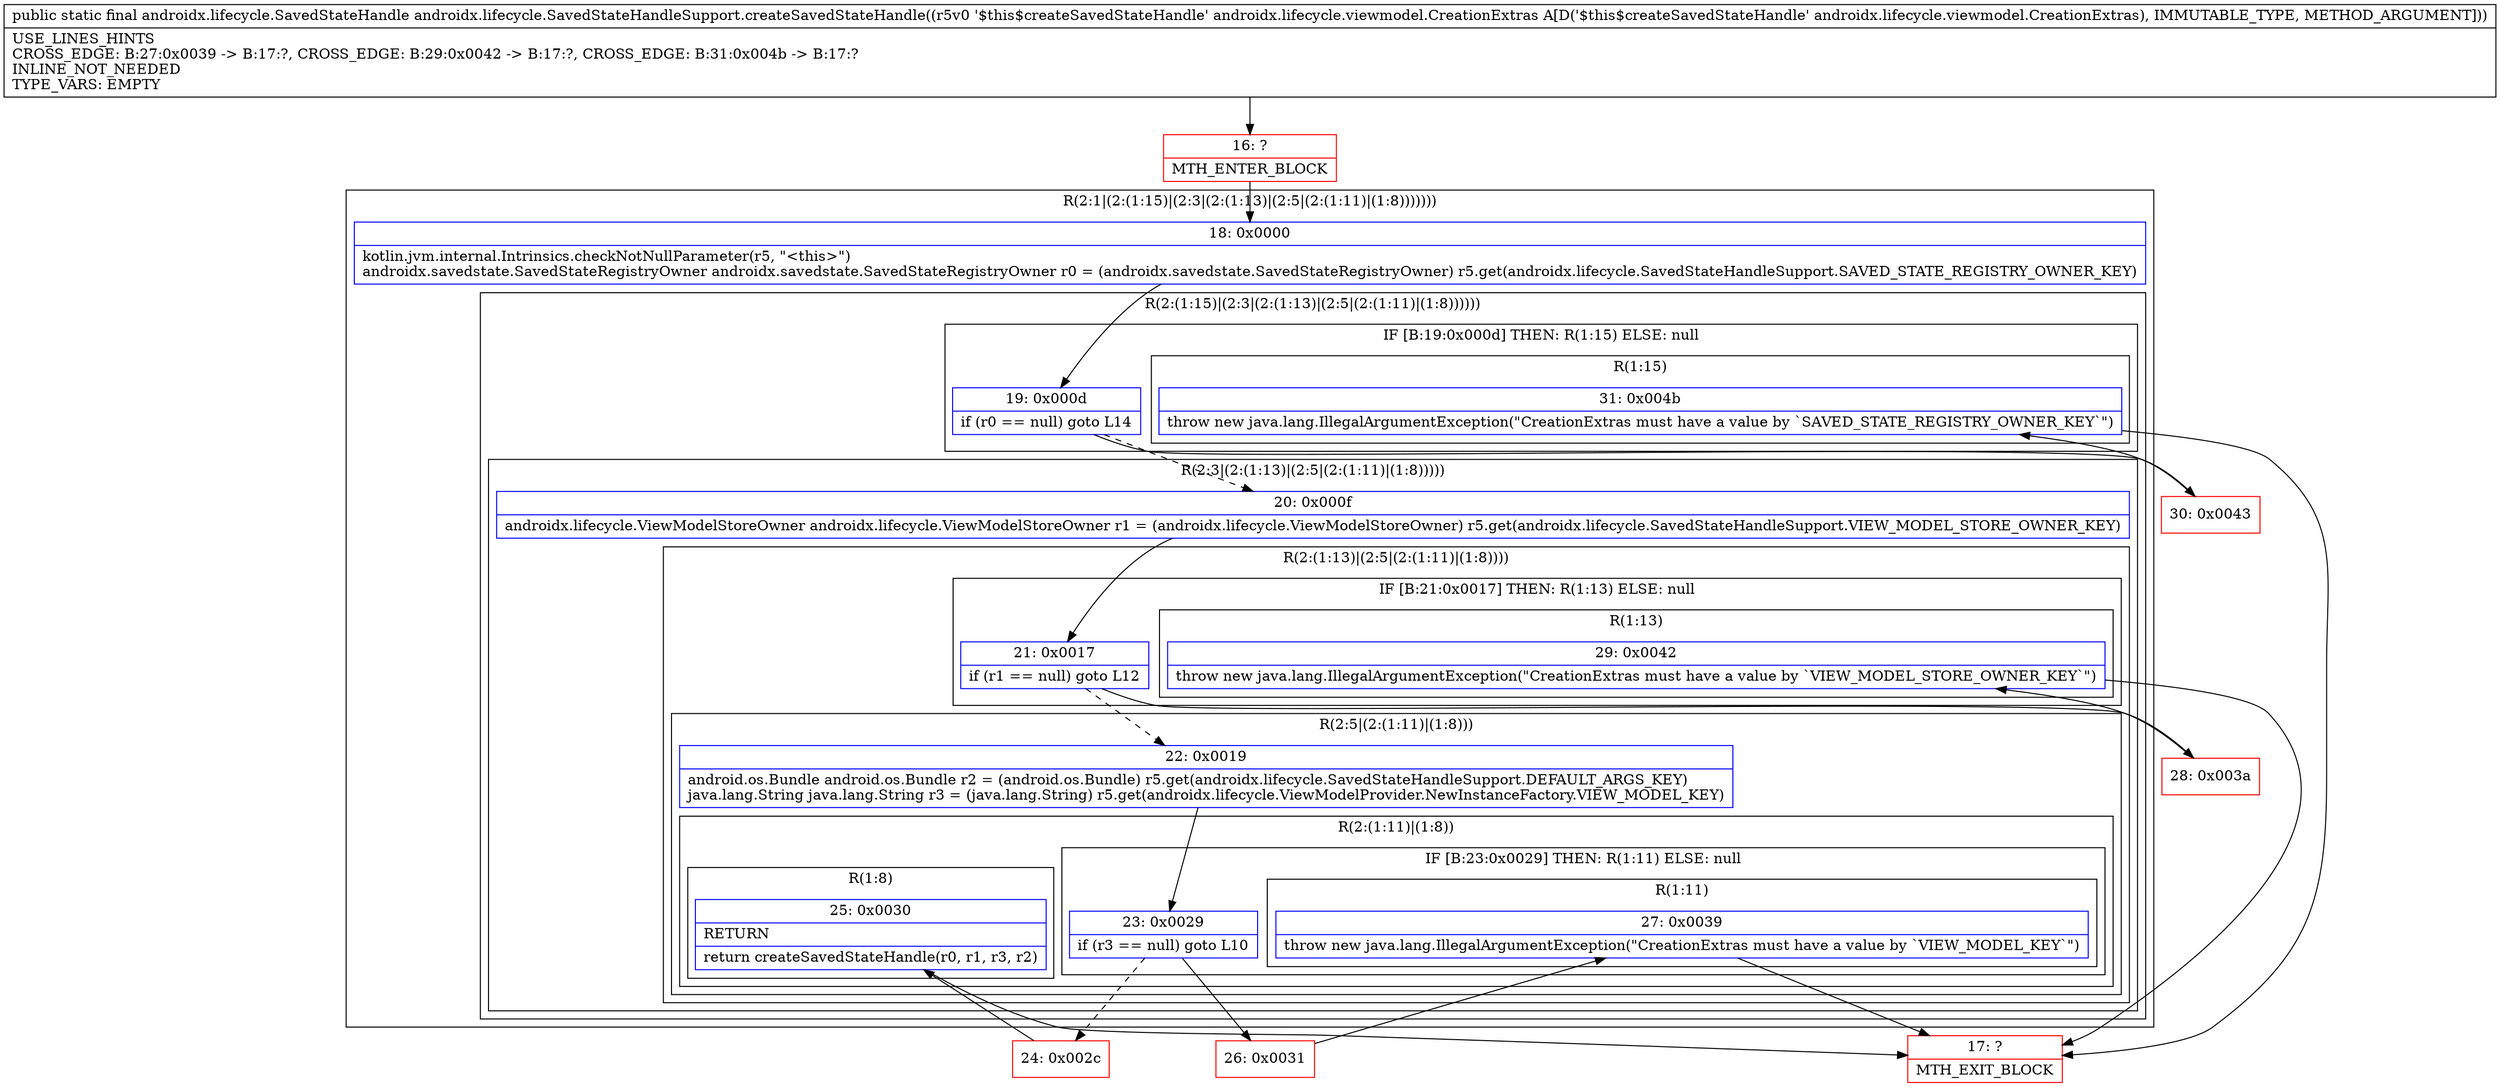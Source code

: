 digraph "CFG forandroidx.lifecycle.SavedStateHandleSupport.createSavedStateHandle(Landroidx\/lifecycle\/viewmodel\/CreationExtras;)Landroidx\/lifecycle\/SavedStateHandle;" {
subgraph cluster_Region_1519496420 {
label = "R(2:1|(2:(1:15)|(2:3|(2:(1:13)|(2:5|(2:(1:11)|(1:8)))))))";
node [shape=record,color=blue];
Node_18 [shape=record,label="{18\:\ 0x0000|kotlin.jvm.internal.Intrinsics.checkNotNullParameter(r5, \"\<this\>\")\landroidx.savedstate.SavedStateRegistryOwner androidx.savedstate.SavedStateRegistryOwner r0 = (androidx.savedstate.SavedStateRegistryOwner) r5.get(androidx.lifecycle.SavedStateHandleSupport.SAVED_STATE_REGISTRY_OWNER_KEY)\l}"];
subgraph cluster_Region_511945552 {
label = "R(2:(1:15)|(2:3|(2:(1:13)|(2:5|(2:(1:11)|(1:8))))))";
node [shape=record,color=blue];
subgraph cluster_IfRegion_1040956078 {
label = "IF [B:19:0x000d] THEN: R(1:15) ELSE: null";
node [shape=record,color=blue];
Node_19 [shape=record,label="{19\:\ 0x000d|if (r0 == null) goto L14\l}"];
subgraph cluster_Region_326969537 {
label = "R(1:15)";
node [shape=record,color=blue];
Node_31 [shape=record,label="{31\:\ 0x004b|throw new java.lang.IllegalArgumentException(\"CreationExtras must have a value by `SAVED_STATE_REGISTRY_OWNER_KEY`\")\l}"];
}
}
subgraph cluster_Region_270916566 {
label = "R(2:3|(2:(1:13)|(2:5|(2:(1:11)|(1:8)))))";
node [shape=record,color=blue];
Node_20 [shape=record,label="{20\:\ 0x000f|androidx.lifecycle.ViewModelStoreOwner androidx.lifecycle.ViewModelStoreOwner r1 = (androidx.lifecycle.ViewModelStoreOwner) r5.get(androidx.lifecycle.SavedStateHandleSupport.VIEW_MODEL_STORE_OWNER_KEY)\l}"];
subgraph cluster_Region_1074421735 {
label = "R(2:(1:13)|(2:5|(2:(1:11)|(1:8))))";
node [shape=record,color=blue];
subgraph cluster_IfRegion_1191490490 {
label = "IF [B:21:0x0017] THEN: R(1:13) ELSE: null";
node [shape=record,color=blue];
Node_21 [shape=record,label="{21\:\ 0x0017|if (r1 == null) goto L12\l}"];
subgraph cluster_Region_1226761027 {
label = "R(1:13)";
node [shape=record,color=blue];
Node_29 [shape=record,label="{29\:\ 0x0042|throw new java.lang.IllegalArgumentException(\"CreationExtras must have a value by `VIEW_MODEL_STORE_OWNER_KEY`\")\l}"];
}
}
subgraph cluster_Region_607760190 {
label = "R(2:5|(2:(1:11)|(1:8)))";
node [shape=record,color=blue];
Node_22 [shape=record,label="{22\:\ 0x0019|android.os.Bundle android.os.Bundle r2 = (android.os.Bundle) r5.get(androidx.lifecycle.SavedStateHandleSupport.DEFAULT_ARGS_KEY)\ljava.lang.String java.lang.String r3 = (java.lang.String) r5.get(androidx.lifecycle.ViewModelProvider.NewInstanceFactory.VIEW_MODEL_KEY)\l}"];
subgraph cluster_Region_1254361115 {
label = "R(2:(1:11)|(1:8))";
node [shape=record,color=blue];
subgraph cluster_IfRegion_114579585 {
label = "IF [B:23:0x0029] THEN: R(1:11) ELSE: null";
node [shape=record,color=blue];
Node_23 [shape=record,label="{23\:\ 0x0029|if (r3 == null) goto L10\l}"];
subgraph cluster_Region_805636770 {
label = "R(1:11)";
node [shape=record,color=blue];
Node_27 [shape=record,label="{27\:\ 0x0039|throw new java.lang.IllegalArgumentException(\"CreationExtras must have a value by `VIEW_MODEL_KEY`\")\l}"];
}
}
subgraph cluster_Region_2049641620 {
label = "R(1:8)";
node [shape=record,color=blue];
Node_25 [shape=record,label="{25\:\ 0x0030|RETURN\l|return createSavedStateHandle(r0, r1, r3, r2)\l}"];
}
}
}
}
}
}
}
Node_16 [shape=record,color=red,label="{16\:\ ?|MTH_ENTER_BLOCK\l}"];
Node_24 [shape=record,color=red,label="{24\:\ 0x002c}"];
Node_17 [shape=record,color=red,label="{17\:\ ?|MTH_EXIT_BLOCK\l}"];
Node_26 [shape=record,color=red,label="{26\:\ 0x0031}"];
Node_28 [shape=record,color=red,label="{28\:\ 0x003a}"];
Node_30 [shape=record,color=red,label="{30\:\ 0x0043}"];
MethodNode[shape=record,label="{public static final androidx.lifecycle.SavedStateHandle androidx.lifecycle.SavedStateHandleSupport.createSavedStateHandle((r5v0 '$this$createSavedStateHandle' androidx.lifecycle.viewmodel.CreationExtras A[D('$this$createSavedStateHandle' androidx.lifecycle.viewmodel.CreationExtras), IMMUTABLE_TYPE, METHOD_ARGUMENT]))  | USE_LINES_HINTS\lCROSS_EDGE: B:27:0x0039 \-\> B:17:?, CROSS_EDGE: B:29:0x0042 \-\> B:17:?, CROSS_EDGE: B:31:0x004b \-\> B:17:?\lINLINE_NOT_NEEDED\lTYPE_VARS: EMPTY\l}"];
MethodNode -> Node_16;Node_18 -> Node_19;
Node_19 -> Node_20[style=dashed];
Node_19 -> Node_30;
Node_31 -> Node_17;
Node_20 -> Node_21;
Node_21 -> Node_22[style=dashed];
Node_21 -> Node_28;
Node_29 -> Node_17;
Node_22 -> Node_23;
Node_23 -> Node_24[style=dashed];
Node_23 -> Node_26;
Node_27 -> Node_17;
Node_25 -> Node_17;
Node_16 -> Node_18;
Node_24 -> Node_25;
Node_26 -> Node_27;
Node_28 -> Node_29;
Node_30 -> Node_31;
}

